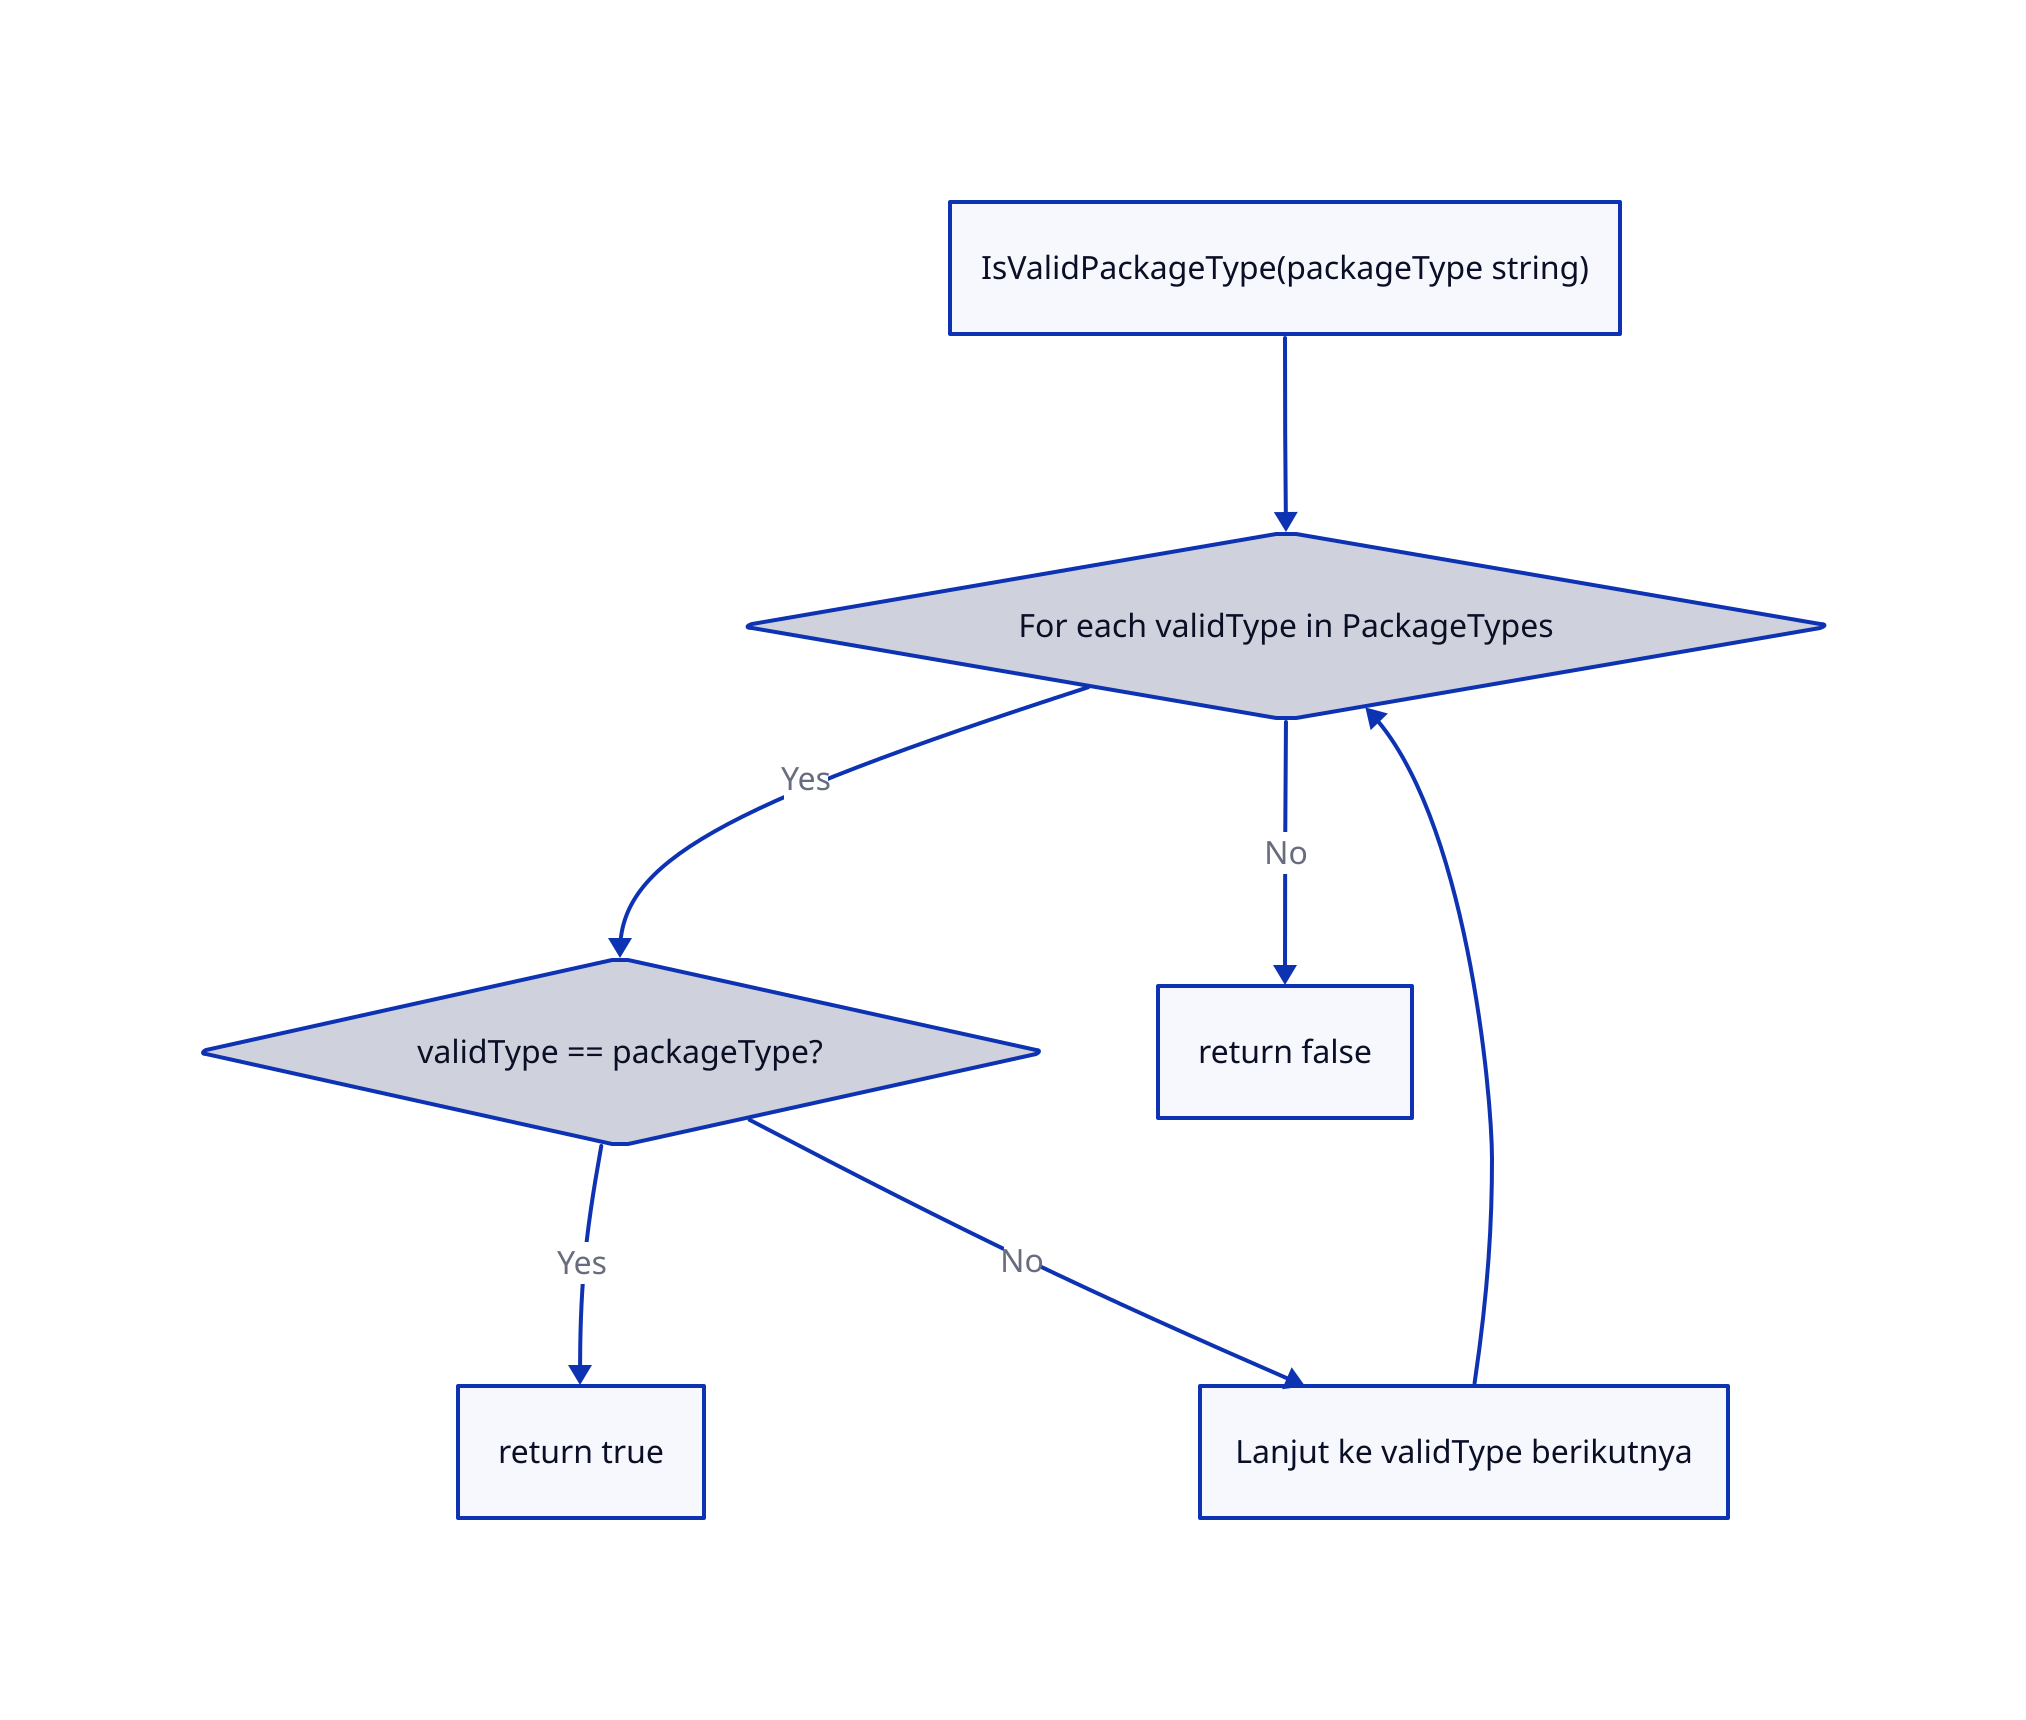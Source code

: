 IsValidPackageType: {
  label: "IsValidPackageType(packageType string)"
  shape: rectangle
}

LoopStart: {
  label: "For each validType in PackageTypes"
  shape: diamond
}

CheckEqual: {
  label: "validType == packageType?"
  shape: diamond
}

ReturnTrue: {
  label: "return true"
  shape: rectangle
}

LoopContinue: {
  label: "Lanjut ke validType berikutnya"
  shape: rectangle
}

ReturnFalse: {
  label: "return false"
  shape: rectangle
}

IsValidPackageType -> LoopStart
LoopStart -> CheckEqual: Yes
CheckEqual -> ReturnTrue: Yes
CheckEqual -> LoopContinue: No
LoopContinue -> LoopStart
LoopStart -> ReturnFalse: No
